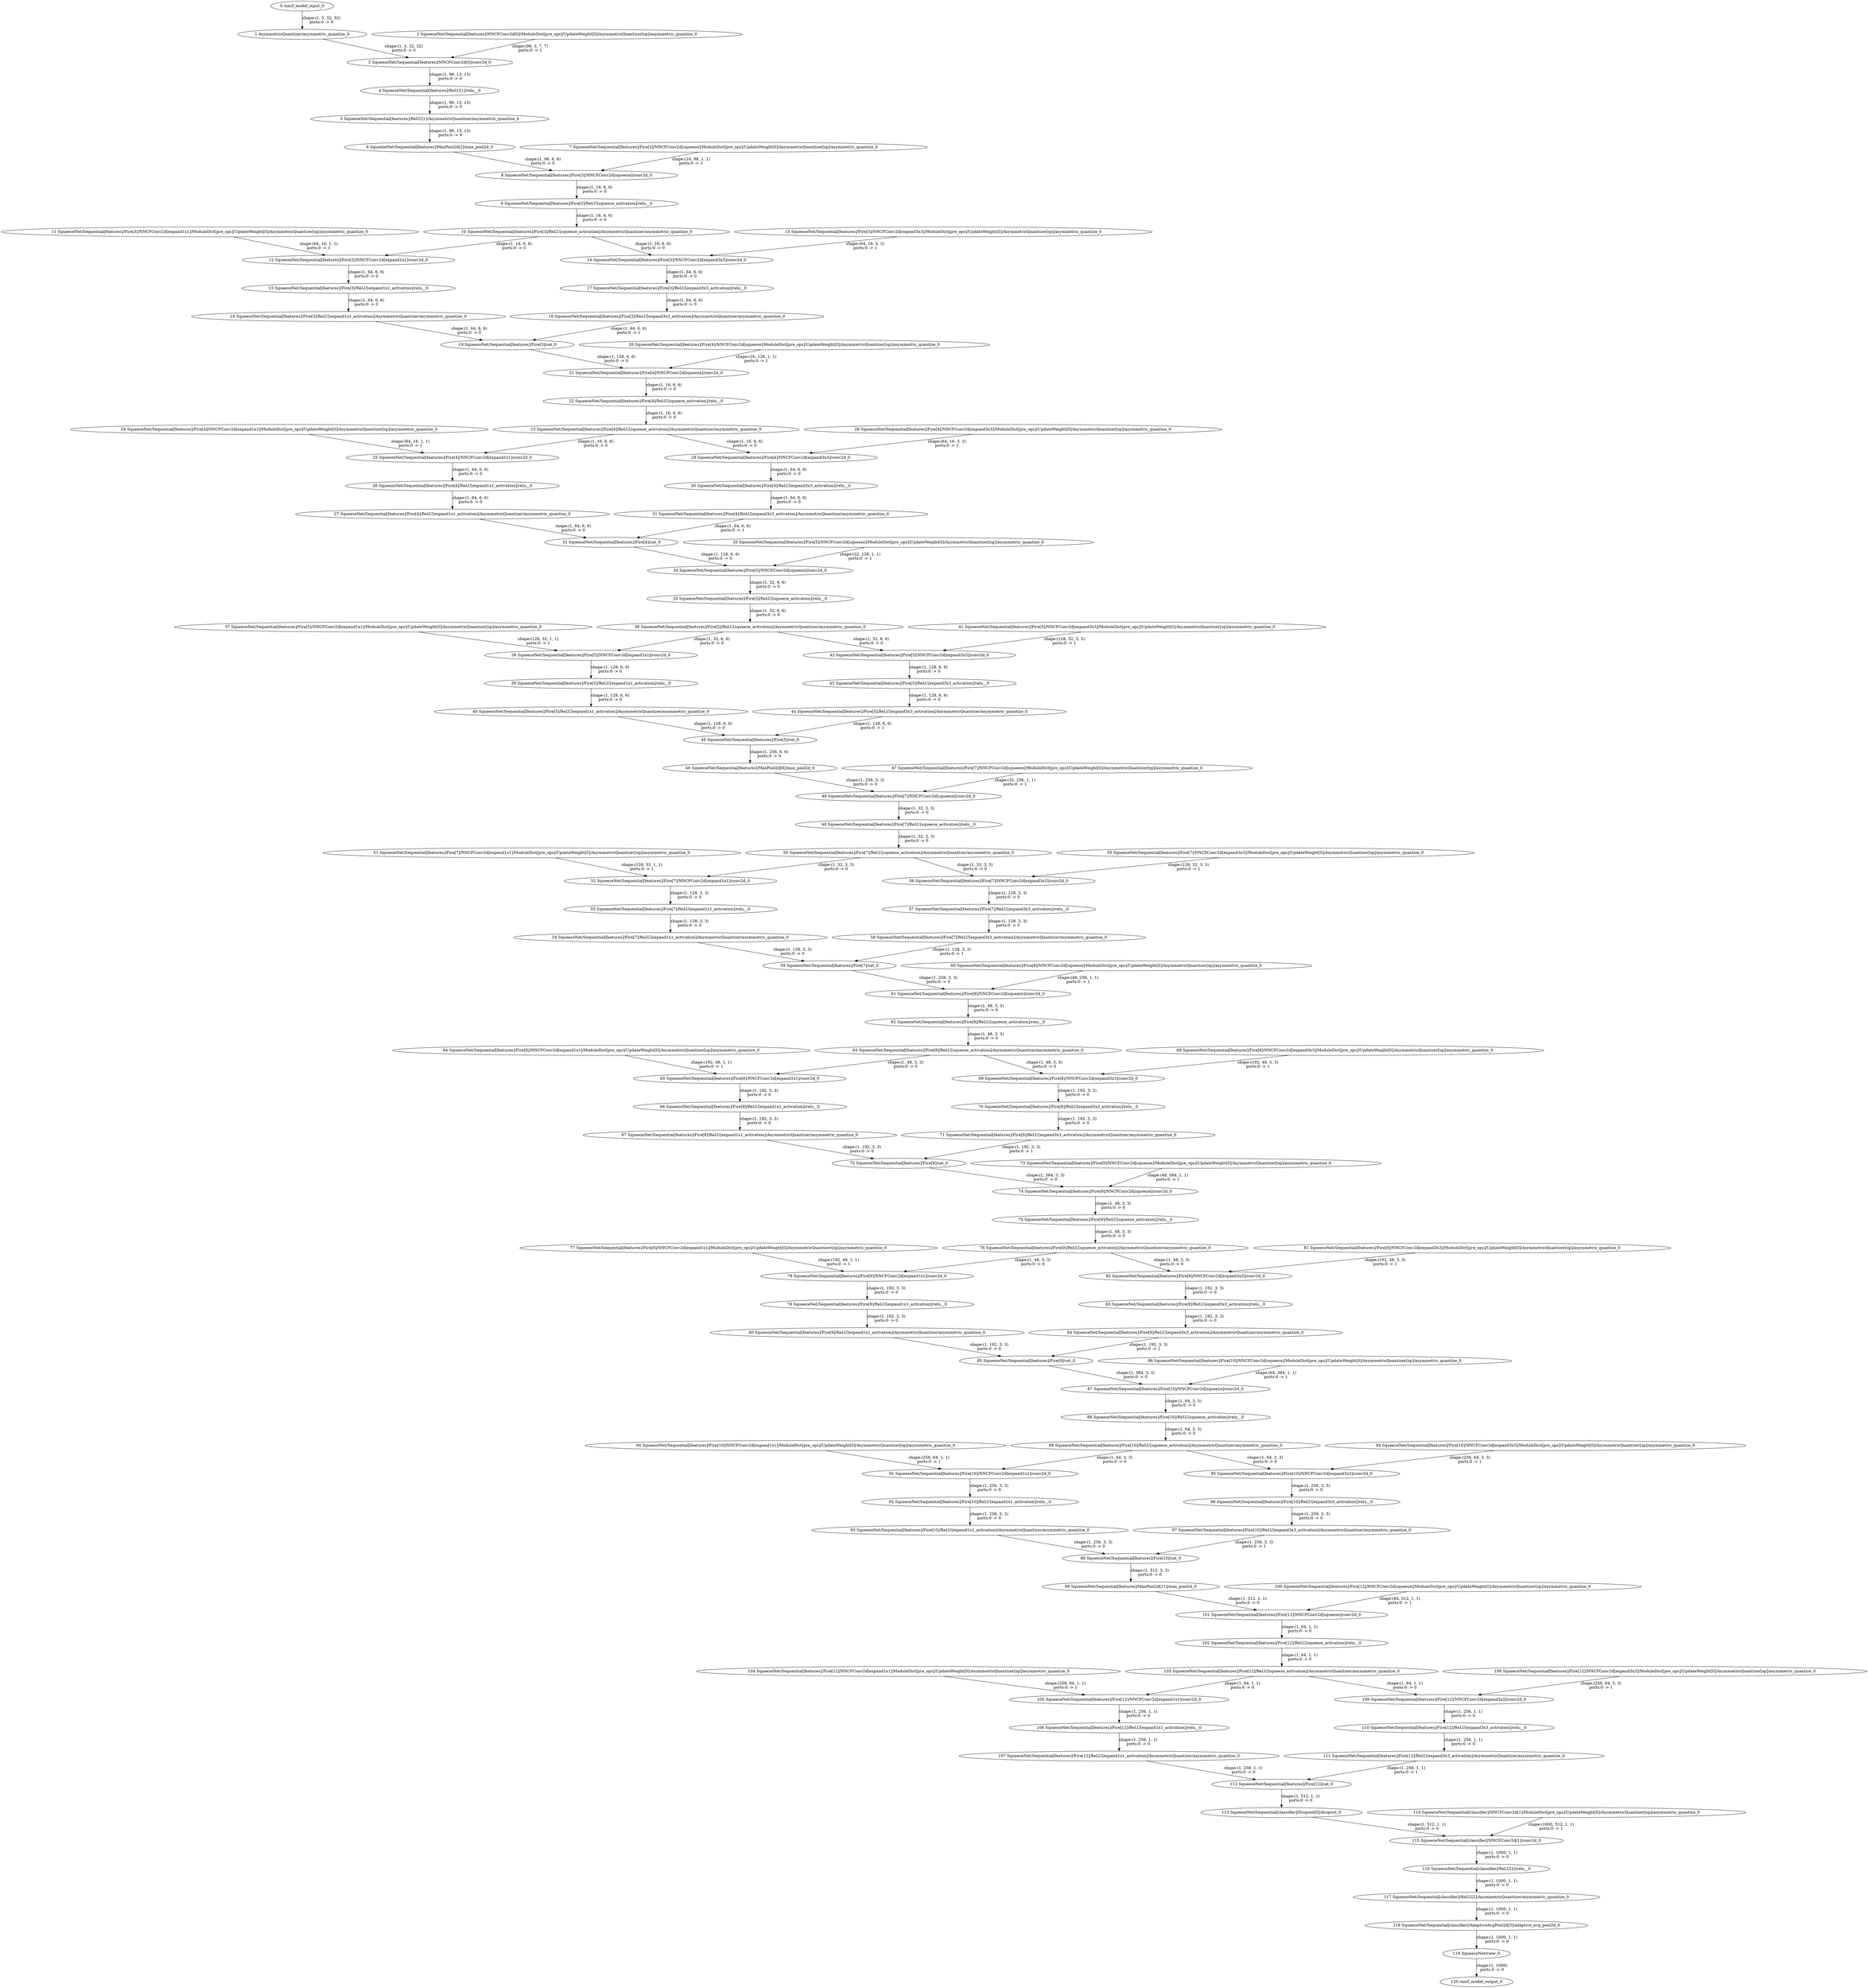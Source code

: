 strict digraph  {
"0 /nncf_model_input_0" [id=0, type=nncf_model_input];
"1 AsymmetricQuantizer/asymmetric_quantize_0" [id=1, type=asymmetric_quantize];
"2 SqueezeNet/Sequential[features]/NNCFConv2d[0]/ModuleDict[pre_ops]/UpdateWeight[0]/AsymmetricQuantizer[op]/asymmetric_quantize_0" [id=2, type=asymmetric_quantize];
"3 SqueezeNet/Sequential[features]/NNCFConv2d[0]/conv2d_0" [id=3, type=conv2d];
"4 SqueezeNet/Sequential[features]/ReLU[1]/relu__0" [id=4, type=relu_];
"5 SqueezeNet/Sequential[features]/ReLU[1]/AsymmetricQuantizer/asymmetric_quantize_0" [id=5, type=asymmetric_quantize];
"6 SqueezeNet/Sequential[features]/MaxPool2d[2]/max_pool2d_0" [id=6, type=max_pool2d];
"7 SqueezeNet/Sequential[features]/Fire[3]/NNCFConv2d[squeeze]/ModuleDict[pre_ops]/UpdateWeight[0]/AsymmetricQuantizer[op]/asymmetric_quantize_0" [id=7, type=asymmetric_quantize];
"8 SqueezeNet/Sequential[features]/Fire[3]/NNCFConv2d[squeeze]/conv2d_0" [id=8, type=conv2d];
"9 SqueezeNet/Sequential[features]/Fire[3]/ReLU[squeeze_activation]/relu__0" [id=9, type=relu_];
"10 SqueezeNet/Sequential[features]/Fire[3]/ReLU[squeeze_activation]/AsymmetricQuantizer/asymmetric_quantize_0" [id=10, type=asymmetric_quantize];
"11 SqueezeNet/Sequential[features]/Fire[3]/NNCFConv2d[expand1x1]/ModuleDict[pre_ops]/UpdateWeight[0]/AsymmetricQuantizer[op]/asymmetric_quantize_0" [id=11, type=asymmetric_quantize];
"12 SqueezeNet/Sequential[features]/Fire[3]/NNCFConv2d[expand1x1]/conv2d_0" [id=12, type=conv2d];
"13 SqueezeNet/Sequential[features]/Fire[3]/ReLU[expand1x1_activation]/relu__0" [id=13, type=relu_];
"14 SqueezeNet/Sequential[features]/Fire[3]/ReLU[expand1x1_activation]/AsymmetricQuantizer/asymmetric_quantize_0" [id=14, type=asymmetric_quantize];
"15 SqueezeNet/Sequential[features]/Fire[3]/NNCFConv2d[expand3x3]/ModuleDict[pre_ops]/UpdateWeight[0]/AsymmetricQuantizer[op]/asymmetric_quantize_0" [id=15, type=asymmetric_quantize];
"16 SqueezeNet/Sequential[features]/Fire[3]/NNCFConv2d[expand3x3]/conv2d_0" [id=16, type=conv2d];
"17 SqueezeNet/Sequential[features]/Fire[3]/ReLU[expand3x3_activation]/relu__0" [id=17, type=relu_];
"18 SqueezeNet/Sequential[features]/Fire[3]/ReLU[expand3x3_activation]/AsymmetricQuantizer/asymmetric_quantize_0" [id=18, type=asymmetric_quantize];
"19 SqueezeNet/Sequential[features]/Fire[3]/cat_0" [id=19, type=cat];
"20 SqueezeNet/Sequential[features]/Fire[4]/NNCFConv2d[squeeze]/ModuleDict[pre_ops]/UpdateWeight[0]/AsymmetricQuantizer[op]/asymmetric_quantize_0" [id=20, type=asymmetric_quantize];
"21 SqueezeNet/Sequential[features]/Fire[4]/NNCFConv2d[squeeze]/conv2d_0" [id=21, type=conv2d];
"22 SqueezeNet/Sequential[features]/Fire[4]/ReLU[squeeze_activation]/relu__0" [id=22, type=relu_];
"23 SqueezeNet/Sequential[features]/Fire[4]/ReLU[squeeze_activation]/AsymmetricQuantizer/asymmetric_quantize_0" [id=23, type=asymmetric_quantize];
"24 SqueezeNet/Sequential[features]/Fire[4]/NNCFConv2d[expand1x1]/ModuleDict[pre_ops]/UpdateWeight[0]/AsymmetricQuantizer[op]/asymmetric_quantize_0" [id=24, type=asymmetric_quantize];
"25 SqueezeNet/Sequential[features]/Fire[4]/NNCFConv2d[expand1x1]/conv2d_0" [id=25, type=conv2d];
"26 SqueezeNet/Sequential[features]/Fire[4]/ReLU[expand1x1_activation]/relu__0" [id=26, type=relu_];
"27 SqueezeNet/Sequential[features]/Fire[4]/ReLU[expand1x1_activation]/AsymmetricQuantizer/asymmetric_quantize_0" [id=27, type=asymmetric_quantize];
"28 SqueezeNet/Sequential[features]/Fire[4]/NNCFConv2d[expand3x3]/ModuleDict[pre_ops]/UpdateWeight[0]/AsymmetricQuantizer[op]/asymmetric_quantize_0" [id=28, type=asymmetric_quantize];
"29 SqueezeNet/Sequential[features]/Fire[4]/NNCFConv2d[expand3x3]/conv2d_0" [id=29, type=conv2d];
"30 SqueezeNet/Sequential[features]/Fire[4]/ReLU[expand3x3_activation]/relu__0" [id=30, type=relu_];
"31 SqueezeNet/Sequential[features]/Fire[4]/ReLU[expand3x3_activation]/AsymmetricQuantizer/asymmetric_quantize_0" [id=31, type=asymmetric_quantize];
"32 SqueezeNet/Sequential[features]/Fire[4]/cat_0" [id=32, type=cat];
"33 SqueezeNet/Sequential[features]/Fire[5]/NNCFConv2d[squeeze]/ModuleDict[pre_ops]/UpdateWeight[0]/AsymmetricQuantizer[op]/asymmetric_quantize_0" [id=33, type=asymmetric_quantize];
"34 SqueezeNet/Sequential[features]/Fire[5]/NNCFConv2d[squeeze]/conv2d_0" [id=34, type=conv2d];
"35 SqueezeNet/Sequential[features]/Fire[5]/ReLU[squeeze_activation]/relu__0" [id=35, type=relu_];
"36 SqueezeNet/Sequential[features]/Fire[5]/ReLU[squeeze_activation]/AsymmetricQuantizer/asymmetric_quantize_0" [id=36, type=asymmetric_quantize];
"37 SqueezeNet/Sequential[features]/Fire[5]/NNCFConv2d[expand1x1]/ModuleDict[pre_ops]/UpdateWeight[0]/AsymmetricQuantizer[op]/asymmetric_quantize_0" [id=37, type=asymmetric_quantize];
"38 SqueezeNet/Sequential[features]/Fire[5]/NNCFConv2d[expand1x1]/conv2d_0" [id=38, type=conv2d];
"39 SqueezeNet/Sequential[features]/Fire[5]/ReLU[expand1x1_activation]/relu__0" [id=39, type=relu_];
"40 SqueezeNet/Sequential[features]/Fire[5]/ReLU[expand1x1_activation]/AsymmetricQuantizer/asymmetric_quantize_0" [id=40, type=asymmetric_quantize];
"41 SqueezeNet/Sequential[features]/Fire[5]/NNCFConv2d[expand3x3]/ModuleDict[pre_ops]/UpdateWeight[0]/AsymmetricQuantizer[op]/asymmetric_quantize_0" [id=41, type=asymmetric_quantize];
"42 SqueezeNet/Sequential[features]/Fire[5]/NNCFConv2d[expand3x3]/conv2d_0" [id=42, type=conv2d];
"43 SqueezeNet/Sequential[features]/Fire[5]/ReLU[expand3x3_activation]/relu__0" [id=43, type=relu_];
"44 SqueezeNet/Sequential[features]/Fire[5]/ReLU[expand3x3_activation]/AsymmetricQuantizer/asymmetric_quantize_0" [id=44, type=asymmetric_quantize];
"45 SqueezeNet/Sequential[features]/Fire[5]/cat_0" [id=45, type=cat];
"46 SqueezeNet/Sequential[features]/MaxPool2d[6]/max_pool2d_0" [id=46, type=max_pool2d];
"47 SqueezeNet/Sequential[features]/Fire[7]/NNCFConv2d[squeeze]/ModuleDict[pre_ops]/UpdateWeight[0]/AsymmetricQuantizer[op]/asymmetric_quantize_0" [id=47, type=asymmetric_quantize];
"48 SqueezeNet/Sequential[features]/Fire[7]/NNCFConv2d[squeeze]/conv2d_0" [id=48, type=conv2d];
"49 SqueezeNet/Sequential[features]/Fire[7]/ReLU[squeeze_activation]/relu__0" [id=49, type=relu_];
"50 SqueezeNet/Sequential[features]/Fire[7]/ReLU[squeeze_activation]/AsymmetricQuantizer/asymmetric_quantize_0" [id=50, type=asymmetric_quantize];
"51 SqueezeNet/Sequential[features]/Fire[7]/NNCFConv2d[expand1x1]/ModuleDict[pre_ops]/UpdateWeight[0]/AsymmetricQuantizer[op]/asymmetric_quantize_0" [id=51, type=asymmetric_quantize];
"52 SqueezeNet/Sequential[features]/Fire[7]/NNCFConv2d[expand1x1]/conv2d_0" [id=52, type=conv2d];
"53 SqueezeNet/Sequential[features]/Fire[7]/ReLU[expand1x1_activation]/relu__0" [id=53, type=relu_];
"54 SqueezeNet/Sequential[features]/Fire[7]/ReLU[expand1x1_activation]/AsymmetricQuantizer/asymmetric_quantize_0" [id=54, type=asymmetric_quantize];
"55 SqueezeNet/Sequential[features]/Fire[7]/NNCFConv2d[expand3x3]/ModuleDict[pre_ops]/UpdateWeight[0]/AsymmetricQuantizer[op]/asymmetric_quantize_0" [id=55, type=asymmetric_quantize];
"56 SqueezeNet/Sequential[features]/Fire[7]/NNCFConv2d[expand3x3]/conv2d_0" [id=56, type=conv2d];
"57 SqueezeNet/Sequential[features]/Fire[7]/ReLU[expand3x3_activation]/relu__0" [id=57, type=relu_];
"58 SqueezeNet/Sequential[features]/Fire[7]/ReLU[expand3x3_activation]/AsymmetricQuantizer/asymmetric_quantize_0" [id=58, type=asymmetric_quantize];
"59 SqueezeNet/Sequential[features]/Fire[7]/cat_0" [id=59, type=cat];
"60 SqueezeNet/Sequential[features]/Fire[8]/NNCFConv2d[squeeze]/ModuleDict[pre_ops]/UpdateWeight[0]/AsymmetricQuantizer[op]/asymmetric_quantize_0" [id=60, type=asymmetric_quantize];
"61 SqueezeNet/Sequential[features]/Fire[8]/NNCFConv2d[squeeze]/conv2d_0" [id=61, type=conv2d];
"62 SqueezeNet/Sequential[features]/Fire[8]/ReLU[squeeze_activation]/relu__0" [id=62, type=relu_];
"63 SqueezeNet/Sequential[features]/Fire[8]/ReLU[squeeze_activation]/AsymmetricQuantizer/asymmetric_quantize_0" [id=63, type=asymmetric_quantize];
"64 SqueezeNet/Sequential[features]/Fire[8]/NNCFConv2d[expand1x1]/ModuleDict[pre_ops]/UpdateWeight[0]/AsymmetricQuantizer[op]/asymmetric_quantize_0" [id=64, type=asymmetric_quantize];
"65 SqueezeNet/Sequential[features]/Fire[8]/NNCFConv2d[expand1x1]/conv2d_0" [id=65, type=conv2d];
"66 SqueezeNet/Sequential[features]/Fire[8]/ReLU[expand1x1_activation]/relu__0" [id=66, type=relu_];
"67 SqueezeNet/Sequential[features]/Fire[8]/ReLU[expand1x1_activation]/AsymmetricQuantizer/asymmetric_quantize_0" [id=67, type=asymmetric_quantize];
"68 SqueezeNet/Sequential[features]/Fire[8]/NNCFConv2d[expand3x3]/ModuleDict[pre_ops]/UpdateWeight[0]/AsymmetricQuantizer[op]/asymmetric_quantize_0" [id=68, type=asymmetric_quantize];
"69 SqueezeNet/Sequential[features]/Fire[8]/NNCFConv2d[expand3x3]/conv2d_0" [id=69, type=conv2d];
"70 SqueezeNet/Sequential[features]/Fire[8]/ReLU[expand3x3_activation]/relu__0" [id=70, type=relu_];
"71 SqueezeNet/Sequential[features]/Fire[8]/ReLU[expand3x3_activation]/AsymmetricQuantizer/asymmetric_quantize_0" [id=71, type=asymmetric_quantize];
"72 SqueezeNet/Sequential[features]/Fire[8]/cat_0" [id=72, type=cat];
"73 SqueezeNet/Sequential[features]/Fire[9]/NNCFConv2d[squeeze]/ModuleDict[pre_ops]/UpdateWeight[0]/AsymmetricQuantizer[op]/asymmetric_quantize_0" [id=73, type=asymmetric_quantize];
"74 SqueezeNet/Sequential[features]/Fire[9]/NNCFConv2d[squeeze]/conv2d_0" [id=74, type=conv2d];
"75 SqueezeNet/Sequential[features]/Fire[9]/ReLU[squeeze_activation]/relu__0" [id=75, type=relu_];
"76 SqueezeNet/Sequential[features]/Fire[9]/ReLU[squeeze_activation]/AsymmetricQuantizer/asymmetric_quantize_0" [id=76, type=asymmetric_quantize];
"77 SqueezeNet/Sequential[features]/Fire[9]/NNCFConv2d[expand1x1]/ModuleDict[pre_ops]/UpdateWeight[0]/AsymmetricQuantizer[op]/asymmetric_quantize_0" [id=77, type=asymmetric_quantize];
"78 SqueezeNet/Sequential[features]/Fire[9]/NNCFConv2d[expand1x1]/conv2d_0" [id=78, type=conv2d];
"79 SqueezeNet/Sequential[features]/Fire[9]/ReLU[expand1x1_activation]/relu__0" [id=79, type=relu_];
"80 SqueezeNet/Sequential[features]/Fire[9]/ReLU[expand1x1_activation]/AsymmetricQuantizer/asymmetric_quantize_0" [id=80, type=asymmetric_quantize];
"81 SqueezeNet/Sequential[features]/Fire[9]/NNCFConv2d[expand3x3]/ModuleDict[pre_ops]/UpdateWeight[0]/AsymmetricQuantizer[op]/asymmetric_quantize_0" [id=81, type=asymmetric_quantize];
"82 SqueezeNet/Sequential[features]/Fire[9]/NNCFConv2d[expand3x3]/conv2d_0" [id=82, type=conv2d];
"83 SqueezeNet/Sequential[features]/Fire[9]/ReLU[expand3x3_activation]/relu__0" [id=83, type=relu_];
"84 SqueezeNet/Sequential[features]/Fire[9]/ReLU[expand3x3_activation]/AsymmetricQuantizer/asymmetric_quantize_0" [id=84, type=asymmetric_quantize];
"85 SqueezeNet/Sequential[features]/Fire[9]/cat_0" [id=85, type=cat];
"86 SqueezeNet/Sequential[features]/Fire[10]/NNCFConv2d[squeeze]/ModuleDict[pre_ops]/UpdateWeight[0]/AsymmetricQuantizer[op]/asymmetric_quantize_0" [id=86, type=asymmetric_quantize];
"87 SqueezeNet/Sequential[features]/Fire[10]/NNCFConv2d[squeeze]/conv2d_0" [id=87, type=conv2d];
"88 SqueezeNet/Sequential[features]/Fire[10]/ReLU[squeeze_activation]/relu__0" [id=88, type=relu_];
"89 SqueezeNet/Sequential[features]/Fire[10]/ReLU[squeeze_activation]/AsymmetricQuantizer/asymmetric_quantize_0" [id=89, type=asymmetric_quantize];
"90 SqueezeNet/Sequential[features]/Fire[10]/NNCFConv2d[expand1x1]/ModuleDict[pre_ops]/UpdateWeight[0]/AsymmetricQuantizer[op]/asymmetric_quantize_0" [id=90, type=asymmetric_quantize];
"91 SqueezeNet/Sequential[features]/Fire[10]/NNCFConv2d[expand1x1]/conv2d_0" [id=91, type=conv2d];
"92 SqueezeNet/Sequential[features]/Fire[10]/ReLU[expand1x1_activation]/relu__0" [id=92, type=relu_];
"93 SqueezeNet/Sequential[features]/Fire[10]/ReLU[expand1x1_activation]/AsymmetricQuantizer/asymmetric_quantize_0" [id=93, type=asymmetric_quantize];
"94 SqueezeNet/Sequential[features]/Fire[10]/NNCFConv2d[expand3x3]/ModuleDict[pre_ops]/UpdateWeight[0]/AsymmetricQuantizer[op]/asymmetric_quantize_0" [id=94, type=asymmetric_quantize];
"95 SqueezeNet/Sequential[features]/Fire[10]/NNCFConv2d[expand3x3]/conv2d_0" [id=95, type=conv2d];
"96 SqueezeNet/Sequential[features]/Fire[10]/ReLU[expand3x3_activation]/relu__0" [id=96, type=relu_];
"97 SqueezeNet/Sequential[features]/Fire[10]/ReLU[expand3x3_activation]/AsymmetricQuantizer/asymmetric_quantize_0" [id=97, type=asymmetric_quantize];
"98 SqueezeNet/Sequential[features]/Fire[10]/cat_0" [id=98, type=cat];
"99 SqueezeNet/Sequential[features]/MaxPool2d[11]/max_pool2d_0" [id=99, type=max_pool2d];
"100 SqueezeNet/Sequential[features]/Fire[12]/NNCFConv2d[squeeze]/ModuleDict[pre_ops]/UpdateWeight[0]/AsymmetricQuantizer[op]/asymmetric_quantize_0" [id=100, type=asymmetric_quantize];
"101 SqueezeNet/Sequential[features]/Fire[12]/NNCFConv2d[squeeze]/conv2d_0" [id=101, type=conv2d];
"102 SqueezeNet/Sequential[features]/Fire[12]/ReLU[squeeze_activation]/relu__0" [id=102, type=relu_];
"103 SqueezeNet/Sequential[features]/Fire[12]/ReLU[squeeze_activation]/AsymmetricQuantizer/asymmetric_quantize_0" [id=103, type=asymmetric_quantize];
"104 SqueezeNet/Sequential[features]/Fire[12]/NNCFConv2d[expand1x1]/ModuleDict[pre_ops]/UpdateWeight[0]/AsymmetricQuantizer[op]/asymmetric_quantize_0" [id=104, type=asymmetric_quantize];
"105 SqueezeNet/Sequential[features]/Fire[12]/NNCFConv2d[expand1x1]/conv2d_0" [id=105, type=conv2d];
"106 SqueezeNet/Sequential[features]/Fire[12]/ReLU[expand1x1_activation]/relu__0" [id=106, type=relu_];
"107 SqueezeNet/Sequential[features]/Fire[12]/ReLU[expand1x1_activation]/AsymmetricQuantizer/asymmetric_quantize_0" [id=107, type=asymmetric_quantize];
"108 SqueezeNet/Sequential[features]/Fire[12]/NNCFConv2d[expand3x3]/ModuleDict[pre_ops]/UpdateWeight[0]/AsymmetricQuantizer[op]/asymmetric_quantize_0" [id=108, type=asymmetric_quantize];
"109 SqueezeNet/Sequential[features]/Fire[12]/NNCFConv2d[expand3x3]/conv2d_0" [id=109, type=conv2d];
"110 SqueezeNet/Sequential[features]/Fire[12]/ReLU[expand3x3_activation]/relu__0" [id=110, type=relu_];
"111 SqueezeNet/Sequential[features]/Fire[12]/ReLU[expand3x3_activation]/AsymmetricQuantizer/asymmetric_quantize_0" [id=111, type=asymmetric_quantize];
"112 SqueezeNet/Sequential[features]/Fire[12]/cat_0" [id=112, type=cat];
"113 SqueezeNet/Sequential[classifier]/Dropout[0]/dropout_0" [id=113, type=dropout];
"114 SqueezeNet/Sequential[classifier]/NNCFConv2d[1]/ModuleDict[pre_ops]/UpdateWeight[0]/AsymmetricQuantizer[op]/asymmetric_quantize_0" [id=114, type=asymmetric_quantize];
"115 SqueezeNet/Sequential[classifier]/NNCFConv2d[1]/conv2d_0" [id=115, type=conv2d];
"116 SqueezeNet/Sequential[classifier]/ReLU[2]/relu__0" [id=116, type=relu_];
"117 SqueezeNet/Sequential[classifier]/ReLU[2]/AsymmetricQuantizer/asymmetric_quantize_0" [id=117, type=asymmetric_quantize];
"118 SqueezeNet/Sequential[classifier]/AdaptiveAvgPool2d[3]/adaptive_avg_pool2d_0" [id=118, type=adaptive_avg_pool2d];
"119 SqueezeNet/view_0" [id=119, type=view];
"120 /nncf_model_output_0" [id=120, type=nncf_model_output];
"0 /nncf_model_input_0" -> "1 AsymmetricQuantizer/asymmetric_quantize_0"  [label="shape:(1, 3, 32, 32)\nports:0 -> 0", style=solid];
"1 AsymmetricQuantizer/asymmetric_quantize_0" -> "3 SqueezeNet/Sequential[features]/NNCFConv2d[0]/conv2d_0"  [label="shape:(1, 3, 32, 32)\nports:0 -> 0", style=solid];
"2 SqueezeNet/Sequential[features]/NNCFConv2d[0]/ModuleDict[pre_ops]/UpdateWeight[0]/AsymmetricQuantizer[op]/asymmetric_quantize_0" -> "3 SqueezeNet/Sequential[features]/NNCFConv2d[0]/conv2d_0"  [label="shape:(96, 3, 7, 7)\nports:0 -> 1", style=solid];
"3 SqueezeNet/Sequential[features]/NNCFConv2d[0]/conv2d_0" -> "4 SqueezeNet/Sequential[features]/ReLU[1]/relu__0"  [label="shape:(1, 96, 13, 13)\nports:0 -> 0", style=solid];
"4 SqueezeNet/Sequential[features]/ReLU[1]/relu__0" -> "5 SqueezeNet/Sequential[features]/ReLU[1]/AsymmetricQuantizer/asymmetric_quantize_0"  [label="shape:(1, 96, 13, 13)\nports:0 -> 0", style=solid];
"5 SqueezeNet/Sequential[features]/ReLU[1]/AsymmetricQuantizer/asymmetric_quantize_0" -> "6 SqueezeNet/Sequential[features]/MaxPool2d[2]/max_pool2d_0"  [label="shape:(1, 96, 13, 13)\nports:0 -> 0", style=solid];
"6 SqueezeNet/Sequential[features]/MaxPool2d[2]/max_pool2d_0" -> "8 SqueezeNet/Sequential[features]/Fire[3]/NNCFConv2d[squeeze]/conv2d_0"  [label="shape:(1, 96, 6, 6)\nports:0 -> 0", style=solid];
"7 SqueezeNet/Sequential[features]/Fire[3]/NNCFConv2d[squeeze]/ModuleDict[pre_ops]/UpdateWeight[0]/AsymmetricQuantizer[op]/asymmetric_quantize_0" -> "8 SqueezeNet/Sequential[features]/Fire[3]/NNCFConv2d[squeeze]/conv2d_0"  [label="shape:(16, 96, 1, 1)\nports:0 -> 1", style=solid];
"8 SqueezeNet/Sequential[features]/Fire[3]/NNCFConv2d[squeeze]/conv2d_0" -> "9 SqueezeNet/Sequential[features]/Fire[3]/ReLU[squeeze_activation]/relu__0"  [label="shape:(1, 16, 6, 6)\nports:0 -> 0", style=solid];
"9 SqueezeNet/Sequential[features]/Fire[3]/ReLU[squeeze_activation]/relu__0" -> "10 SqueezeNet/Sequential[features]/Fire[3]/ReLU[squeeze_activation]/AsymmetricQuantizer/asymmetric_quantize_0"  [label="shape:(1, 16, 6, 6)\nports:0 -> 0", style=solid];
"10 SqueezeNet/Sequential[features]/Fire[3]/ReLU[squeeze_activation]/AsymmetricQuantizer/asymmetric_quantize_0" -> "12 SqueezeNet/Sequential[features]/Fire[3]/NNCFConv2d[expand1x1]/conv2d_0"  [label="shape:(1, 16, 6, 6)\nports:0 -> 0", style=solid];
"10 SqueezeNet/Sequential[features]/Fire[3]/ReLU[squeeze_activation]/AsymmetricQuantizer/asymmetric_quantize_0" -> "16 SqueezeNet/Sequential[features]/Fire[3]/NNCFConv2d[expand3x3]/conv2d_0"  [label="shape:(1, 16, 6, 6)\nports:0 -> 0", style=solid];
"11 SqueezeNet/Sequential[features]/Fire[3]/NNCFConv2d[expand1x1]/ModuleDict[pre_ops]/UpdateWeight[0]/AsymmetricQuantizer[op]/asymmetric_quantize_0" -> "12 SqueezeNet/Sequential[features]/Fire[3]/NNCFConv2d[expand1x1]/conv2d_0"  [label="shape:(64, 16, 1, 1)\nports:0 -> 1", style=solid];
"12 SqueezeNet/Sequential[features]/Fire[3]/NNCFConv2d[expand1x1]/conv2d_0" -> "13 SqueezeNet/Sequential[features]/Fire[3]/ReLU[expand1x1_activation]/relu__0"  [label="shape:(1, 64, 6, 6)\nports:0 -> 0", style=solid];
"13 SqueezeNet/Sequential[features]/Fire[3]/ReLU[expand1x1_activation]/relu__0" -> "14 SqueezeNet/Sequential[features]/Fire[3]/ReLU[expand1x1_activation]/AsymmetricQuantizer/asymmetric_quantize_0"  [label="shape:(1, 64, 6, 6)\nports:0 -> 0", style=solid];
"14 SqueezeNet/Sequential[features]/Fire[3]/ReLU[expand1x1_activation]/AsymmetricQuantizer/asymmetric_quantize_0" -> "19 SqueezeNet/Sequential[features]/Fire[3]/cat_0"  [label="shape:(1, 64, 6, 6)\nports:0 -> 0", style=solid];
"15 SqueezeNet/Sequential[features]/Fire[3]/NNCFConv2d[expand3x3]/ModuleDict[pre_ops]/UpdateWeight[0]/AsymmetricQuantizer[op]/asymmetric_quantize_0" -> "16 SqueezeNet/Sequential[features]/Fire[3]/NNCFConv2d[expand3x3]/conv2d_0"  [label="shape:(64, 16, 3, 3)\nports:0 -> 1", style=solid];
"16 SqueezeNet/Sequential[features]/Fire[3]/NNCFConv2d[expand3x3]/conv2d_0" -> "17 SqueezeNet/Sequential[features]/Fire[3]/ReLU[expand3x3_activation]/relu__0"  [label="shape:(1, 64, 6, 6)\nports:0 -> 0", style=solid];
"17 SqueezeNet/Sequential[features]/Fire[3]/ReLU[expand3x3_activation]/relu__0" -> "18 SqueezeNet/Sequential[features]/Fire[3]/ReLU[expand3x3_activation]/AsymmetricQuantizer/asymmetric_quantize_0"  [label="shape:(1, 64, 6, 6)\nports:0 -> 0", style=solid];
"18 SqueezeNet/Sequential[features]/Fire[3]/ReLU[expand3x3_activation]/AsymmetricQuantizer/asymmetric_quantize_0" -> "19 SqueezeNet/Sequential[features]/Fire[3]/cat_0"  [label="shape:(1, 64, 6, 6)\nports:0 -> 1", style=solid];
"19 SqueezeNet/Sequential[features]/Fire[3]/cat_0" -> "21 SqueezeNet/Sequential[features]/Fire[4]/NNCFConv2d[squeeze]/conv2d_0"  [label="shape:(1, 128, 6, 6)\nports:0 -> 0", style=solid];
"20 SqueezeNet/Sequential[features]/Fire[4]/NNCFConv2d[squeeze]/ModuleDict[pre_ops]/UpdateWeight[0]/AsymmetricQuantizer[op]/asymmetric_quantize_0" -> "21 SqueezeNet/Sequential[features]/Fire[4]/NNCFConv2d[squeeze]/conv2d_0"  [label="shape:(16, 128, 1, 1)\nports:0 -> 1", style=solid];
"21 SqueezeNet/Sequential[features]/Fire[4]/NNCFConv2d[squeeze]/conv2d_0" -> "22 SqueezeNet/Sequential[features]/Fire[4]/ReLU[squeeze_activation]/relu__0"  [label="shape:(1, 16, 6, 6)\nports:0 -> 0", style=solid];
"22 SqueezeNet/Sequential[features]/Fire[4]/ReLU[squeeze_activation]/relu__0" -> "23 SqueezeNet/Sequential[features]/Fire[4]/ReLU[squeeze_activation]/AsymmetricQuantizer/asymmetric_quantize_0"  [label="shape:(1, 16, 6, 6)\nports:0 -> 0", style=solid];
"23 SqueezeNet/Sequential[features]/Fire[4]/ReLU[squeeze_activation]/AsymmetricQuantizer/asymmetric_quantize_0" -> "25 SqueezeNet/Sequential[features]/Fire[4]/NNCFConv2d[expand1x1]/conv2d_0"  [label="shape:(1, 16, 6, 6)\nports:0 -> 0", style=solid];
"23 SqueezeNet/Sequential[features]/Fire[4]/ReLU[squeeze_activation]/AsymmetricQuantizer/asymmetric_quantize_0" -> "29 SqueezeNet/Sequential[features]/Fire[4]/NNCFConv2d[expand3x3]/conv2d_0"  [label="shape:(1, 16, 6, 6)\nports:0 -> 0", style=solid];
"24 SqueezeNet/Sequential[features]/Fire[4]/NNCFConv2d[expand1x1]/ModuleDict[pre_ops]/UpdateWeight[0]/AsymmetricQuantizer[op]/asymmetric_quantize_0" -> "25 SqueezeNet/Sequential[features]/Fire[4]/NNCFConv2d[expand1x1]/conv2d_0"  [label="shape:(64, 16, 1, 1)\nports:0 -> 1", style=solid];
"25 SqueezeNet/Sequential[features]/Fire[4]/NNCFConv2d[expand1x1]/conv2d_0" -> "26 SqueezeNet/Sequential[features]/Fire[4]/ReLU[expand1x1_activation]/relu__0"  [label="shape:(1, 64, 6, 6)\nports:0 -> 0", style=solid];
"26 SqueezeNet/Sequential[features]/Fire[4]/ReLU[expand1x1_activation]/relu__0" -> "27 SqueezeNet/Sequential[features]/Fire[4]/ReLU[expand1x1_activation]/AsymmetricQuantizer/asymmetric_quantize_0"  [label="shape:(1, 64, 6, 6)\nports:0 -> 0", style=solid];
"27 SqueezeNet/Sequential[features]/Fire[4]/ReLU[expand1x1_activation]/AsymmetricQuantizer/asymmetric_quantize_0" -> "32 SqueezeNet/Sequential[features]/Fire[4]/cat_0"  [label="shape:(1, 64, 6, 6)\nports:0 -> 0", style=solid];
"28 SqueezeNet/Sequential[features]/Fire[4]/NNCFConv2d[expand3x3]/ModuleDict[pre_ops]/UpdateWeight[0]/AsymmetricQuantizer[op]/asymmetric_quantize_0" -> "29 SqueezeNet/Sequential[features]/Fire[4]/NNCFConv2d[expand3x3]/conv2d_0"  [label="shape:(64, 16, 3, 3)\nports:0 -> 1", style=solid];
"29 SqueezeNet/Sequential[features]/Fire[4]/NNCFConv2d[expand3x3]/conv2d_0" -> "30 SqueezeNet/Sequential[features]/Fire[4]/ReLU[expand3x3_activation]/relu__0"  [label="shape:(1, 64, 6, 6)\nports:0 -> 0", style=solid];
"30 SqueezeNet/Sequential[features]/Fire[4]/ReLU[expand3x3_activation]/relu__0" -> "31 SqueezeNet/Sequential[features]/Fire[4]/ReLU[expand3x3_activation]/AsymmetricQuantizer/asymmetric_quantize_0"  [label="shape:(1, 64, 6, 6)\nports:0 -> 0", style=solid];
"31 SqueezeNet/Sequential[features]/Fire[4]/ReLU[expand3x3_activation]/AsymmetricQuantizer/asymmetric_quantize_0" -> "32 SqueezeNet/Sequential[features]/Fire[4]/cat_0"  [label="shape:(1, 64, 6, 6)\nports:0 -> 1", style=solid];
"32 SqueezeNet/Sequential[features]/Fire[4]/cat_0" -> "34 SqueezeNet/Sequential[features]/Fire[5]/NNCFConv2d[squeeze]/conv2d_0"  [label="shape:(1, 128, 6, 6)\nports:0 -> 0", style=solid];
"33 SqueezeNet/Sequential[features]/Fire[5]/NNCFConv2d[squeeze]/ModuleDict[pre_ops]/UpdateWeight[0]/AsymmetricQuantizer[op]/asymmetric_quantize_0" -> "34 SqueezeNet/Sequential[features]/Fire[5]/NNCFConv2d[squeeze]/conv2d_0"  [label="shape:(32, 128, 1, 1)\nports:0 -> 1", style=solid];
"34 SqueezeNet/Sequential[features]/Fire[5]/NNCFConv2d[squeeze]/conv2d_0" -> "35 SqueezeNet/Sequential[features]/Fire[5]/ReLU[squeeze_activation]/relu__0"  [label="shape:(1, 32, 6, 6)\nports:0 -> 0", style=solid];
"35 SqueezeNet/Sequential[features]/Fire[5]/ReLU[squeeze_activation]/relu__0" -> "36 SqueezeNet/Sequential[features]/Fire[5]/ReLU[squeeze_activation]/AsymmetricQuantizer/asymmetric_quantize_0"  [label="shape:(1, 32, 6, 6)\nports:0 -> 0", style=solid];
"36 SqueezeNet/Sequential[features]/Fire[5]/ReLU[squeeze_activation]/AsymmetricQuantizer/asymmetric_quantize_0" -> "38 SqueezeNet/Sequential[features]/Fire[5]/NNCFConv2d[expand1x1]/conv2d_0"  [label="shape:(1, 32, 6, 6)\nports:0 -> 0", style=solid];
"36 SqueezeNet/Sequential[features]/Fire[5]/ReLU[squeeze_activation]/AsymmetricQuantizer/asymmetric_quantize_0" -> "42 SqueezeNet/Sequential[features]/Fire[5]/NNCFConv2d[expand3x3]/conv2d_0"  [label="shape:(1, 32, 6, 6)\nports:0 -> 0", style=solid];
"37 SqueezeNet/Sequential[features]/Fire[5]/NNCFConv2d[expand1x1]/ModuleDict[pre_ops]/UpdateWeight[0]/AsymmetricQuantizer[op]/asymmetric_quantize_0" -> "38 SqueezeNet/Sequential[features]/Fire[5]/NNCFConv2d[expand1x1]/conv2d_0"  [label="shape:(128, 32, 1, 1)\nports:0 -> 1", style=solid];
"38 SqueezeNet/Sequential[features]/Fire[5]/NNCFConv2d[expand1x1]/conv2d_0" -> "39 SqueezeNet/Sequential[features]/Fire[5]/ReLU[expand1x1_activation]/relu__0"  [label="shape:(1, 128, 6, 6)\nports:0 -> 0", style=solid];
"39 SqueezeNet/Sequential[features]/Fire[5]/ReLU[expand1x1_activation]/relu__0" -> "40 SqueezeNet/Sequential[features]/Fire[5]/ReLU[expand1x1_activation]/AsymmetricQuantizer/asymmetric_quantize_0"  [label="shape:(1, 128, 6, 6)\nports:0 -> 0", style=solid];
"40 SqueezeNet/Sequential[features]/Fire[5]/ReLU[expand1x1_activation]/AsymmetricQuantizer/asymmetric_quantize_0" -> "45 SqueezeNet/Sequential[features]/Fire[5]/cat_0"  [label="shape:(1, 128, 6, 6)\nports:0 -> 0", style=solid];
"41 SqueezeNet/Sequential[features]/Fire[5]/NNCFConv2d[expand3x3]/ModuleDict[pre_ops]/UpdateWeight[0]/AsymmetricQuantizer[op]/asymmetric_quantize_0" -> "42 SqueezeNet/Sequential[features]/Fire[5]/NNCFConv2d[expand3x3]/conv2d_0"  [label="shape:(128, 32, 3, 3)\nports:0 -> 1", style=solid];
"42 SqueezeNet/Sequential[features]/Fire[5]/NNCFConv2d[expand3x3]/conv2d_0" -> "43 SqueezeNet/Sequential[features]/Fire[5]/ReLU[expand3x3_activation]/relu__0"  [label="shape:(1, 128, 6, 6)\nports:0 -> 0", style=solid];
"43 SqueezeNet/Sequential[features]/Fire[5]/ReLU[expand3x3_activation]/relu__0" -> "44 SqueezeNet/Sequential[features]/Fire[5]/ReLU[expand3x3_activation]/AsymmetricQuantizer/asymmetric_quantize_0"  [label="shape:(1, 128, 6, 6)\nports:0 -> 0", style=solid];
"44 SqueezeNet/Sequential[features]/Fire[5]/ReLU[expand3x3_activation]/AsymmetricQuantizer/asymmetric_quantize_0" -> "45 SqueezeNet/Sequential[features]/Fire[5]/cat_0"  [label="shape:(1, 128, 6, 6)\nports:0 -> 1", style=solid];
"45 SqueezeNet/Sequential[features]/Fire[5]/cat_0" -> "46 SqueezeNet/Sequential[features]/MaxPool2d[6]/max_pool2d_0"  [label="shape:(1, 256, 6, 6)\nports:0 -> 0", style=solid];
"46 SqueezeNet/Sequential[features]/MaxPool2d[6]/max_pool2d_0" -> "48 SqueezeNet/Sequential[features]/Fire[7]/NNCFConv2d[squeeze]/conv2d_0"  [label="shape:(1, 256, 3, 3)\nports:0 -> 0", style=solid];
"47 SqueezeNet/Sequential[features]/Fire[7]/NNCFConv2d[squeeze]/ModuleDict[pre_ops]/UpdateWeight[0]/AsymmetricQuantizer[op]/asymmetric_quantize_0" -> "48 SqueezeNet/Sequential[features]/Fire[7]/NNCFConv2d[squeeze]/conv2d_0"  [label="shape:(32, 256, 1, 1)\nports:0 -> 1", style=solid];
"48 SqueezeNet/Sequential[features]/Fire[7]/NNCFConv2d[squeeze]/conv2d_0" -> "49 SqueezeNet/Sequential[features]/Fire[7]/ReLU[squeeze_activation]/relu__0"  [label="shape:(1, 32, 3, 3)\nports:0 -> 0", style=solid];
"49 SqueezeNet/Sequential[features]/Fire[7]/ReLU[squeeze_activation]/relu__0" -> "50 SqueezeNet/Sequential[features]/Fire[7]/ReLU[squeeze_activation]/AsymmetricQuantizer/asymmetric_quantize_0"  [label="shape:(1, 32, 3, 3)\nports:0 -> 0", style=solid];
"50 SqueezeNet/Sequential[features]/Fire[7]/ReLU[squeeze_activation]/AsymmetricQuantizer/asymmetric_quantize_0" -> "52 SqueezeNet/Sequential[features]/Fire[7]/NNCFConv2d[expand1x1]/conv2d_0"  [label="shape:(1, 32, 3, 3)\nports:0 -> 0", style=solid];
"50 SqueezeNet/Sequential[features]/Fire[7]/ReLU[squeeze_activation]/AsymmetricQuantizer/asymmetric_quantize_0" -> "56 SqueezeNet/Sequential[features]/Fire[7]/NNCFConv2d[expand3x3]/conv2d_0"  [label="shape:(1, 32, 3, 3)\nports:0 -> 0", style=solid];
"51 SqueezeNet/Sequential[features]/Fire[7]/NNCFConv2d[expand1x1]/ModuleDict[pre_ops]/UpdateWeight[0]/AsymmetricQuantizer[op]/asymmetric_quantize_0" -> "52 SqueezeNet/Sequential[features]/Fire[7]/NNCFConv2d[expand1x1]/conv2d_0"  [label="shape:(128, 32, 1, 1)\nports:0 -> 1", style=solid];
"52 SqueezeNet/Sequential[features]/Fire[7]/NNCFConv2d[expand1x1]/conv2d_0" -> "53 SqueezeNet/Sequential[features]/Fire[7]/ReLU[expand1x1_activation]/relu__0"  [label="shape:(1, 128, 3, 3)\nports:0 -> 0", style=solid];
"53 SqueezeNet/Sequential[features]/Fire[7]/ReLU[expand1x1_activation]/relu__0" -> "54 SqueezeNet/Sequential[features]/Fire[7]/ReLU[expand1x1_activation]/AsymmetricQuantizer/asymmetric_quantize_0"  [label="shape:(1, 128, 3, 3)\nports:0 -> 0", style=solid];
"54 SqueezeNet/Sequential[features]/Fire[7]/ReLU[expand1x1_activation]/AsymmetricQuantizer/asymmetric_quantize_0" -> "59 SqueezeNet/Sequential[features]/Fire[7]/cat_0"  [label="shape:(1, 128, 3, 3)\nports:0 -> 0", style=solid];
"55 SqueezeNet/Sequential[features]/Fire[7]/NNCFConv2d[expand3x3]/ModuleDict[pre_ops]/UpdateWeight[0]/AsymmetricQuantizer[op]/asymmetric_quantize_0" -> "56 SqueezeNet/Sequential[features]/Fire[7]/NNCFConv2d[expand3x3]/conv2d_0"  [label="shape:(128, 32, 3, 3)\nports:0 -> 1", style=solid];
"56 SqueezeNet/Sequential[features]/Fire[7]/NNCFConv2d[expand3x3]/conv2d_0" -> "57 SqueezeNet/Sequential[features]/Fire[7]/ReLU[expand3x3_activation]/relu__0"  [label="shape:(1, 128, 3, 3)\nports:0 -> 0", style=solid];
"57 SqueezeNet/Sequential[features]/Fire[7]/ReLU[expand3x3_activation]/relu__0" -> "58 SqueezeNet/Sequential[features]/Fire[7]/ReLU[expand3x3_activation]/AsymmetricQuantizer/asymmetric_quantize_0"  [label="shape:(1, 128, 3, 3)\nports:0 -> 0", style=solid];
"58 SqueezeNet/Sequential[features]/Fire[7]/ReLU[expand3x3_activation]/AsymmetricQuantizer/asymmetric_quantize_0" -> "59 SqueezeNet/Sequential[features]/Fire[7]/cat_0"  [label="shape:(1, 128, 3, 3)\nports:0 -> 1", style=solid];
"59 SqueezeNet/Sequential[features]/Fire[7]/cat_0" -> "61 SqueezeNet/Sequential[features]/Fire[8]/NNCFConv2d[squeeze]/conv2d_0"  [label="shape:(1, 256, 3, 3)\nports:0 -> 0", style=solid];
"60 SqueezeNet/Sequential[features]/Fire[8]/NNCFConv2d[squeeze]/ModuleDict[pre_ops]/UpdateWeight[0]/AsymmetricQuantizer[op]/asymmetric_quantize_0" -> "61 SqueezeNet/Sequential[features]/Fire[8]/NNCFConv2d[squeeze]/conv2d_0"  [label="shape:(48, 256, 1, 1)\nports:0 -> 1", style=solid];
"61 SqueezeNet/Sequential[features]/Fire[8]/NNCFConv2d[squeeze]/conv2d_0" -> "62 SqueezeNet/Sequential[features]/Fire[8]/ReLU[squeeze_activation]/relu__0"  [label="shape:(1, 48, 3, 3)\nports:0 -> 0", style=solid];
"62 SqueezeNet/Sequential[features]/Fire[8]/ReLU[squeeze_activation]/relu__0" -> "63 SqueezeNet/Sequential[features]/Fire[8]/ReLU[squeeze_activation]/AsymmetricQuantizer/asymmetric_quantize_0"  [label="shape:(1, 48, 3, 3)\nports:0 -> 0", style=solid];
"63 SqueezeNet/Sequential[features]/Fire[8]/ReLU[squeeze_activation]/AsymmetricQuantizer/asymmetric_quantize_0" -> "65 SqueezeNet/Sequential[features]/Fire[8]/NNCFConv2d[expand1x1]/conv2d_0"  [label="shape:(1, 48, 3, 3)\nports:0 -> 0", style=solid];
"63 SqueezeNet/Sequential[features]/Fire[8]/ReLU[squeeze_activation]/AsymmetricQuantizer/asymmetric_quantize_0" -> "69 SqueezeNet/Sequential[features]/Fire[8]/NNCFConv2d[expand3x3]/conv2d_0"  [label="shape:(1, 48, 3, 3)\nports:0 -> 0", style=solid];
"64 SqueezeNet/Sequential[features]/Fire[8]/NNCFConv2d[expand1x1]/ModuleDict[pre_ops]/UpdateWeight[0]/AsymmetricQuantizer[op]/asymmetric_quantize_0" -> "65 SqueezeNet/Sequential[features]/Fire[8]/NNCFConv2d[expand1x1]/conv2d_0"  [label="shape:(192, 48, 1, 1)\nports:0 -> 1", style=solid];
"65 SqueezeNet/Sequential[features]/Fire[8]/NNCFConv2d[expand1x1]/conv2d_0" -> "66 SqueezeNet/Sequential[features]/Fire[8]/ReLU[expand1x1_activation]/relu__0"  [label="shape:(1, 192, 3, 3)\nports:0 -> 0", style=solid];
"66 SqueezeNet/Sequential[features]/Fire[8]/ReLU[expand1x1_activation]/relu__0" -> "67 SqueezeNet/Sequential[features]/Fire[8]/ReLU[expand1x1_activation]/AsymmetricQuantizer/asymmetric_quantize_0"  [label="shape:(1, 192, 3, 3)\nports:0 -> 0", style=solid];
"67 SqueezeNet/Sequential[features]/Fire[8]/ReLU[expand1x1_activation]/AsymmetricQuantizer/asymmetric_quantize_0" -> "72 SqueezeNet/Sequential[features]/Fire[8]/cat_0"  [label="shape:(1, 192, 3, 3)\nports:0 -> 0", style=solid];
"68 SqueezeNet/Sequential[features]/Fire[8]/NNCFConv2d[expand3x3]/ModuleDict[pre_ops]/UpdateWeight[0]/AsymmetricQuantizer[op]/asymmetric_quantize_0" -> "69 SqueezeNet/Sequential[features]/Fire[8]/NNCFConv2d[expand3x3]/conv2d_0"  [label="shape:(192, 48, 3, 3)\nports:0 -> 1", style=solid];
"69 SqueezeNet/Sequential[features]/Fire[8]/NNCFConv2d[expand3x3]/conv2d_0" -> "70 SqueezeNet/Sequential[features]/Fire[8]/ReLU[expand3x3_activation]/relu__0"  [label="shape:(1, 192, 3, 3)\nports:0 -> 0", style=solid];
"70 SqueezeNet/Sequential[features]/Fire[8]/ReLU[expand3x3_activation]/relu__0" -> "71 SqueezeNet/Sequential[features]/Fire[8]/ReLU[expand3x3_activation]/AsymmetricQuantizer/asymmetric_quantize_0"  [label="shape:(1, 192, 3, 3)\nports:0 -> 0", style=solid];
"71 SqueezeNet/Sequential[features]/Fire[8]/ReLU[expand3x3_activation]/AsymmetricQuantizer/asymmetric_quantize_0" -> "72 SqueezeNet/Sequential[features]/Fire[8]/cat_0"  [label="shape:(1, 192, 3, 3)\nports:0 -> 1", style=solid];
"72 SqueezeNet/Sequential[features]/Fire[8]/cat_0" -> "74 SqueezeNet/Sequential[features]/Fire[9]/NNCFConv2d[squeeze]/conv2d_0"  [label="shape:(1, 384, 3, 3)\nports:0 -> 0", style=solid];
"73 SqueezeNet/Sequential[features]/Fire[9]/NNCFConv2d[squeeze]/ModuleDict[pre_ops]/UpdateWeight[0]/AsymmetricQuantizer[op]/asymmetric_quantize_0" -> "74 SqueezeNet/Sequential[features]/Fire[9]/NNCFConv2d[squeeze]/conv2d_0"  [label="shape:(48, 384, 1, 1)\nports:0 -> 1", style=solid];
"74 SqueezeNet/Sequential[features]/Fire[9]/NNCFConv2d[squeeze]/conv2d_0" -> "75 SqueezeNet/Sequential[features]/Fire[9]/ReLU[squeeze_activation]/relu__0"  [label="shape:(1, 48, 3, 3)\nports:0 -> 0", style=solid];
"75 SqueezeNet/Sequential[features]/Fire[9]/ReLU[squeeze_activation]/relu__0" -> "76 SqueezeNet/Sequential[features]/Fire[9]/ReLU[squeeze_activation]/AsymmetricQuantizer/asymmetric_quantize_0"  [label="shape:(1, 48, 3, 3)\nports:0 -> 0", style=solid];
"76 SqueezeNet/Sequential[features]/Fire[9]/ReLU[squeeze_activation]/AsymmetricQuantizer/asymmetric_quantize_0" -> "78 SqueezeNet/Sequential[features]/Fire[9]/NNCFConv2d[expand1x1]/conv2d_0"  [label="shape:(1, 48, 3, 3)\nports:0 -> 0", style=solid];
"76 SqueezeNet/Sequential[features]/Fire[9]/ReLU[squeeze_activation]/AsymmetricQuantizer/asymmetric_quantize_0" -> "82 SqueezeNet/Sequential[features]/Fire[9]/NNCFConv2d[expand3x3]/conv2d_0"  [label="shape:(1, 48, 3, 3)\nports:0 -> 0", style=solid];
"77 SqueezeNet/Sequential[features]/Fire[9]/NNCFConv2d[expand1x1]/ModuleDict[pre_ops]/UpdateWeight[0]/AsymmetricQuantizer[op]/asymmetric_quantize_0" -> "78 SqueezeNet/Sequential[features]/Fire[9]/NNCFConv2d[expand1x1]/conv2d_0"  [label="shape:(192, 48, 1, 1)\nports:0 -> 1", style=solid];
"78 SqueezeNet/Sequential[features]/Fire[9]/NNCFConv2d[expand1x1]/conv2d_0" -> "79 SqueezeNet/Sequential[features]/Fire[9]/ReLU[expand1x1_activation]/relu__0"  [label="shape:(1, 192, 3, 3)\nports:0 -> 0", style=solid];
"79 SqueezeNet/Sequential[features]/Fire[9]/ReLU[expand1x1_activation]/relu__0" -> "80 SqueezeNet/Sequential[features]/Fire[9]/ReLU[expand1x1_activation]/AsymmetricQuantizer/asymmetric_quantize_0"  [label="shape:(1, 192, 3, 3)\nports:0 -> 0", style=solid];
"80 SqueezeNet/Sequential[features]/Fire[9]/ReLU[expand1x1_activation]/AsymmetricQuantizer/asymmetric_quantize_0" -> "85 SqueezeNet/Sequential[features]/Fire[9]/cat_0"  [label="shape:(1, 192, 3, 3)\nports:0 -> 0", style=solid];
"81 SqueezeNet/Sequential[features]/Fire[9]/NNCFConv2d[expand3x3]/ModuleDict[pre_ops]/UpdateWeight[0]/AsymmetricQuantizer[op]/asymmetric_quantize_0" -> "82 SqueezeNet/Sequential[features]/Fire[9]/NNCFConv2d[expand3x3]/conv2d_0"  [label="shape:(192, 48, 3, 3)\nports:0 -> 1", style=solid];
"82 SqueezeNet/Sequential[features]/Fire[9]/NNCFConv2d[expand3x3]/conv2d_0" -> "83 SqueezeNet/Sequential[features]/Fire[9]/ReLU[expand3x3_activation]/relu__0"  [label="shape:(1, 192, 3, 3)\nports:0 -> 0", style=solid];
"83 SqueezeNet/Sequential[features]/Fire[9]/ReLU[expand3x3_activation]/relu__0" -> "84 SqueezeNet/Sequential[features]/Fire[9]/ReLU[expand3x3_activation]/AsymmetricQuantizer/asymmetric_quantize_0"  [label="shape:(1, 192, 3, 3)\nports:0 -> 0", style=solid];
"84 SqueezeNet/Sequential[features]/Fire[9]/ReLU[expand3x3_activation]/AsymmetricQuantizer/asymmetric_quantize_0" -> "85 SqueezeNet/Sequential[features]/Fire[9]/cat_0"  [label="shape:(1, 192, 3, 3)\nports:0 -> 1", style=solid];
"85 SqueezeNet/Sequential[features]/Fire[9]/cat_0" -> "87 SqueezeNet/Sequential[features]/Fire[10]/NNCFConv2d[squeeze]/conv2d_0"  [label="shape:(1, 384, 3, 3)\nports:0 -> 0", style=solid];
"86 SqueezeNet/Sequential[features]/Fire[10]/NNCFConv2d[squeeze]/ModuleDict[pre_ops]/UpdateWeight[0]/AsymmetricQuantizer[op]/asymmetric_quantize_0" -> "87 SqueezeNet/Sequential[features]/Fire[10]/NNCFConv2d[squeeze]/conv2d_0"  [label="shape:(64, 384, 1, 1)\nports:0 -> 1", style=solid];
"87 SqueezeNet/Sequential[features]/Fire[10]/NNCFConv2d[squeeze]/conv2d_0" -> "88 SqueezeNet/Sequential[features]/Fire[10]/ReLU[squeeze_activation]/relu__0"  [label="shape:(1, 64, 3, 3)\nports:0 -> 0", style=solid];
"88 SqueezeNet/Sequential[features]/Fire[10]/ReLU[squeeze_activation]/relu__0" -> "89 SqueezeNet/Sequential[features]/Fire[10]/ReLU[squeeze_activation]/AsymmetricQuantizer/asymmetric_quantize_0"  [label="shape:(1, 64, 3, 3)\nports:0 -> 0", style=solid];
"89 SqueezeNet/Sequential[features]/Fire[10]/ReLU[squeeze_activation]/AsymmetricQuantizer/asymmetric_quantize_0" -> "91 SqueezeNet/Sequential[features]/Fire[10]/NNCFConv2d[expand1x1]/conv2d_0"  [label="shape:(1, 64, 3, 3)\nports:0 -> 0", style=solid];
"89 SqueezeNet/Sequential[features]/Fire[10]/ReLU[squeeze_activation]/AsymmetricQuantizer/asymmetric_quantize_0" -> "95 SqueezeNet/Sequential[features]/Fire[10]/NNCFConv2d[expand3x3]/conv2d_0"  [label="shape:(1, 64, 3, 3)\nports:0 -> 0", style=solid];
"90 SqueezeNet/Sequential[features]/Fire[10]/NNCFConv2d[expand1x1]/ModuleDict[pre_ops]/UpdateWeight[0]/AsymmetricQuantizer[op]/asymmetric_quantize_0" -> "91 SqueezeNet/Sequential[features]/Fire[10]/NNCFConv2d[expand1x1]/conv2d_0"  [label="shape:(256, 64, 1, 1)\nports:0 -> 1", style=solid];
"91 SqueezeNet/Sequential[features]/Fire[10]/NNCFConv2d[expand1x1]/conv2d_0" -> "92 SqueezeNet/Sequential[features]/Fire[10]/ReLU[expand1x1_activation]/relu__0"  [label="shape:(1, 256, 3, 3)\nports:0 -> 0", style=solid];
"92 SqueezeNet/Sequential[features]/Fire[10]/ReLU[expand1x1_activation]/relu__0" -> "93 SqueezeNet/Sequential[features]/Fire[10]/ReLU[expand1x1_activation]/AsymmetricQuantizer/asymmetric_quantize_0"  [label="shape:(1, 256, 3, 3)\nports:0 -> 0", style=solid];
"93 SqueezeNet/Sequential[features]/Fire[10]/ReLU[expand1x1_activation]/AsymmetricQuantizer/asymmetric_quantize_0" -> "98 SqueezeNet/Sequential[features]/Fire[10]/cat_0"  [label="shape:(1, 256, 3, 3)\nports:0 -> 0", style=solid];
"94 SqueezeNet/Sequential[features]/Fire[10]/NNCFConv2d[expand3x3]/ModuleDict[pre_ops]/UpdateWeight[0]/AsymmetricQuantizer[op]/asymmetric_quantize_0" -> "95 SqueezeNet/Sequential[features]/Fire[10]/NNCFConv2d[expand3x3]/conv2d_0"  [label="shape:(256, 64, 3, 3)\nports:0 -> 1", style=solid];
"95 SqueezeNet/Sequential[features]/Fire[10]/NNCFConv2d[expand3x3]/conv2d_0" -> "96 SqueezeNet/Sequential[features]/Fire[10]/ReLU[expand3x3_activation]/relu__0"  [label="shape:(1, 256, 3, 3)\nports:0 -> 0", style=solid];
"96 SqueezeNet/Sequential[features]/Fire[10]/ReLU[expand3x3_activation]/relu__0" -> "97 SqueezeNet/Sequential[features]/Fire[10]/ReLU[expand3x3_activation]/AsymmetricQuantizer/asymmetric_quantize_0"  [label="shape:(1, 256, 3, 3)\nports:0 -> 0", style=solid];
"97 SqueezeNet/Sequential[features]/Fire[10]/ReLU[expand3x3_activation]/AsymmetricQuantizer/asymmetric_quantize_0" -> "98 SqueezeNet/Sequential[features]/Fire[10]/cat_0"  [label="shape:(1, 256, 3, 3)\nports:0 -> 1", style=solid];
"98 SqueezeNet/Sequential[features]/Fire[10]/cat_0" -> "99 SqueezeNet/Sequential[features]/MaxPool2d[11]/max_pool2d_0"  [label="shape:(1, 512, 3, 3)\nports:0 -> 0", style=solid];
"99 SqueezeNet/Sequential[features]/MaxPool2d[11]/max_pool2d_0" -> "101 SqueezeNet/Sequential[features]/Fire[12]/NNCFConv2d[squeeze]/conv2d_0"  [label="shape:(1, 512, 1, 1)\nports:0 -> 0", style=solid];
"100 SqueezeNet/Sequential[features]/Fire[12]/NNCFConv2d[squeeze]/ModuleDict[pre_ops]/UpdateWeight[0]/AsymmetricQuantizer[op]/asymmetric_quantize_0" -> "101 SqueezeNet/Sequential[features]/Fire[12]/NNCFConv2d[squeeze]/conv2d_0"  [label="shape:(64, 512, 1, 1)\nports:0 -> 1", style=solid];
"101 SqueezeNet/Sequential[features]/Fire[12]/NNCFConv2d[squeeze]/conv2d_0" -> "102 SqueezeNet/Sequential[features]/Fire[12]/ReLU[squeeze_activation]/relu__0"  [label="shape:(1, 64, 1, 1)\nports:0 -> 0", style=solid];
"102 SqueezeNet/Sequential[features]/Fire[12]/ReLU[squeeze_activation]/relu__0" -> "103 SqueezeNet/Sequential[features]/Fire[12]/ReLU[squeeze_activation]/AsymmetricQuantizer/asymmetric_quantize_0"  [label="shape:(1, 64, 1, 1)\nports:0 -> 0", style=solid];
"103 SqueezeNet/Sequential[features]/Fire[12]/ReLU[squeeze_activation]/AsymmetricQuantizer/asymmetric_quantize_0" -> "105 SqueezeNet/Sequential[features]/Fire[12]/NNCFConv2d[expand1x1]/conv2d_0"  [label="shape:(1, 64, 1, 1)\nports:0 -> 0", style=solid];
"103 SqueezeNet/Sequential[features]/Fire[12]/ReLU[squeeze_activation]/AsymmetricQuantizer/asymmetric_quantize_0" -> "109 SqueezeNet/Sequential[features]/Fire[12]/NNCFConv2d[expand3x3]/conv2d_0"  [label="shape:(1, 64, 1, 1)\nports:0 -> 0", style=solid];
"104 SqueezeNet/Sequential[features]/Fire[12]/NNCFConv2d[expand1x1]/ModuleDict[pre_ops]/UpdateWeight[0]/AsymmetricQuantizer[op]/asymmetric_quantize_0" -> "105 SqueezeNet/Sequential[features]/Fire[12]/NNCFConv2d[expand1x1]/conv2d_0"  [label="shape:(256, 64, 1, 1)\nports:0 -> 1", style=solid];
"105 SqueezeNet/Sequential[features]/Fire[12]/NNCFConv2d[expand1x1]/conv2d_0" -> "106 SqueezeNet/Sequential[features]/Fire[12]/ReLU[expand1x1_activation]/relu__0"  [label="shape:(1, 256, 1, 1)\nports:0 -> 0", style=solid];
"106 SqueezeNet/Sequential[features]/Fire[12]/ReLU[expand1x1_activation]/relu__0" -> "107 SqueezeNet/Sequential[features]/Fire[12]/ReLU[expand1x1_activation]/AsymmetricQuantizer/asymmetric_quantize_0"  [label="shape:(1, 256, 1, 1)\nports:0 -> 0", style=solid];
"107 SqueezeNet/Sequential[features]/Fire[12]/ReLU[expand1x1_activation]/AsymmetricQuantizer/asymmetric_quantize_0" -> "112 SqueezeNet/Sequential[features]/Fire[12]/cat_0"  [label="shape:(1, 256, 1, 1)\nports:0 -> 0", style=solid];
"108 SqueezeNet/Sequential[features]/Fire[12]/NNCFConv2d[expand3x3]/ModuleDict[pre_ops]/UpdateWeight[0]/AsymmetricQuantizer[op]/asymmetric_quantize_0" -> "109 SqueezeNet/Sequential[features]/Fire[12]/NNCFConv2d[expand3x3]/conv2d_0"  [label="shape:(256, 64, 3, 3)\nports:0 -> 1", style=solid];
"109 SqueezeNet/Sequential[features]/Fire[12]/NNCFConv2d[expand3x3]/conv2d_0" -> "110 SqueezeNet/Sequential[features]/Fire[12]/ReLU[expand3x3_activation]/relu__0"  [label="shape:(1, 256, 1, 1)\nports:0 -> 0", style=solid];
"110 SqueezeNet/Sequential[features]/Fire[12]/ReLU[expand3x3_activation]/relu__0" -> "111 SqueezeNet/Sequential[features]/Fire[12]/ReLU[expand3x3_activation]/AsymmetricQuantizer/asymmetric_quantize_0"  [label="shape:(1, 256, 1, 1)\nports:0 -> 0", style=solid];
"111 SqueezeNet/Sequential[features]/Fire[12]/ReLU[expand3x3_activation]/AsymmetricQuantizer/asymmetric_quantize_0" -> "112 SqueezeNet/Sequential[features]/Fire[12]/cat_0"  [label="shape:(1, 256, 1, 1)\nports:0 -> 1", style=solid];
"112 SqueezeNet/Sequential[features]/Fire[12]/cat_0" -> "113 SqueezeNet/Sequential[classifier]/Dropout[0]/dropout_0"  [label="shape:(1, 512, 1, 1)\nports:0 -> 0", style=solid];
"113 SqueezeNet/Sequential[classifier]/Dropout[0]/dropout_0" -> "115 SqueezeNet/Sequential[classifier]/NNCFConv2d[1]/conv2d_0"  [label="shape:(1, 512, 1, 1)\nports:0 -> 0", style=solid];
"114 SqueezeNet/Sequential[classifier]/NNCFConv2d[1]/ModuleDict[pre_ops]/UpdateWeight[0]/AsymmetricQuantizer[op]/asymmetric_quantize_0" -> "115 SqueezeNet/Sequential[classifier]/NNCFConv2d[1]/conv2d_0"  [label="shape:(1000, 512, 1, 1)\nports:0 -> 1", style=solid];
"115 SqueezeNet/Sequential[classifier]/NNCFConv2d[1]/conv2d_0" -> "116 SqueezeNet/Sequential[classifier]/ReLU[2]/relu__0"  [label="shape:(1, 1000, 1, 1)\nports:0 -> 0", style=solid];
"116 SqueezeNet/Sequential[classifier]/ReLU[2]/relu__0" -> "117 SqueezeNet/Sequential[classifier]/ReLU[2]/AsymmetricQuantizer/asymmetric_quantize_0"  [label="shape:(1, 1000, 1, 1)\nports:0 -> 0", style=solid];
"117 SqueezeNet/Sequential[classifier]/ReLU[2]/AsymmetricQuantizer/asymmetric_quantize_0" -> "118 SqueezeNet/Sequential[classifier]/AdaptiveAvgPool2d[3]/adaptive_avg_pool2d_0"  [label="shape:(1, 1000, 1, 1)\nports:0 -> 0", style=solid];
"118 SqueezeNet/Sequential[classifier]/AdaptiveAvgPool2d[3]/adaptive_avg_pool2d_0" -> "119 SqueezeNet/view_0"  [label="shape:(1, 1000, 1, 1)\nports:0 -> 0", style=solid];
"119 SqueezeNet/view_0" -> "120 /nncf_model_output_0"  [label="shape:(1, 1000)\nports:0 -> 0", style=solid];
}
